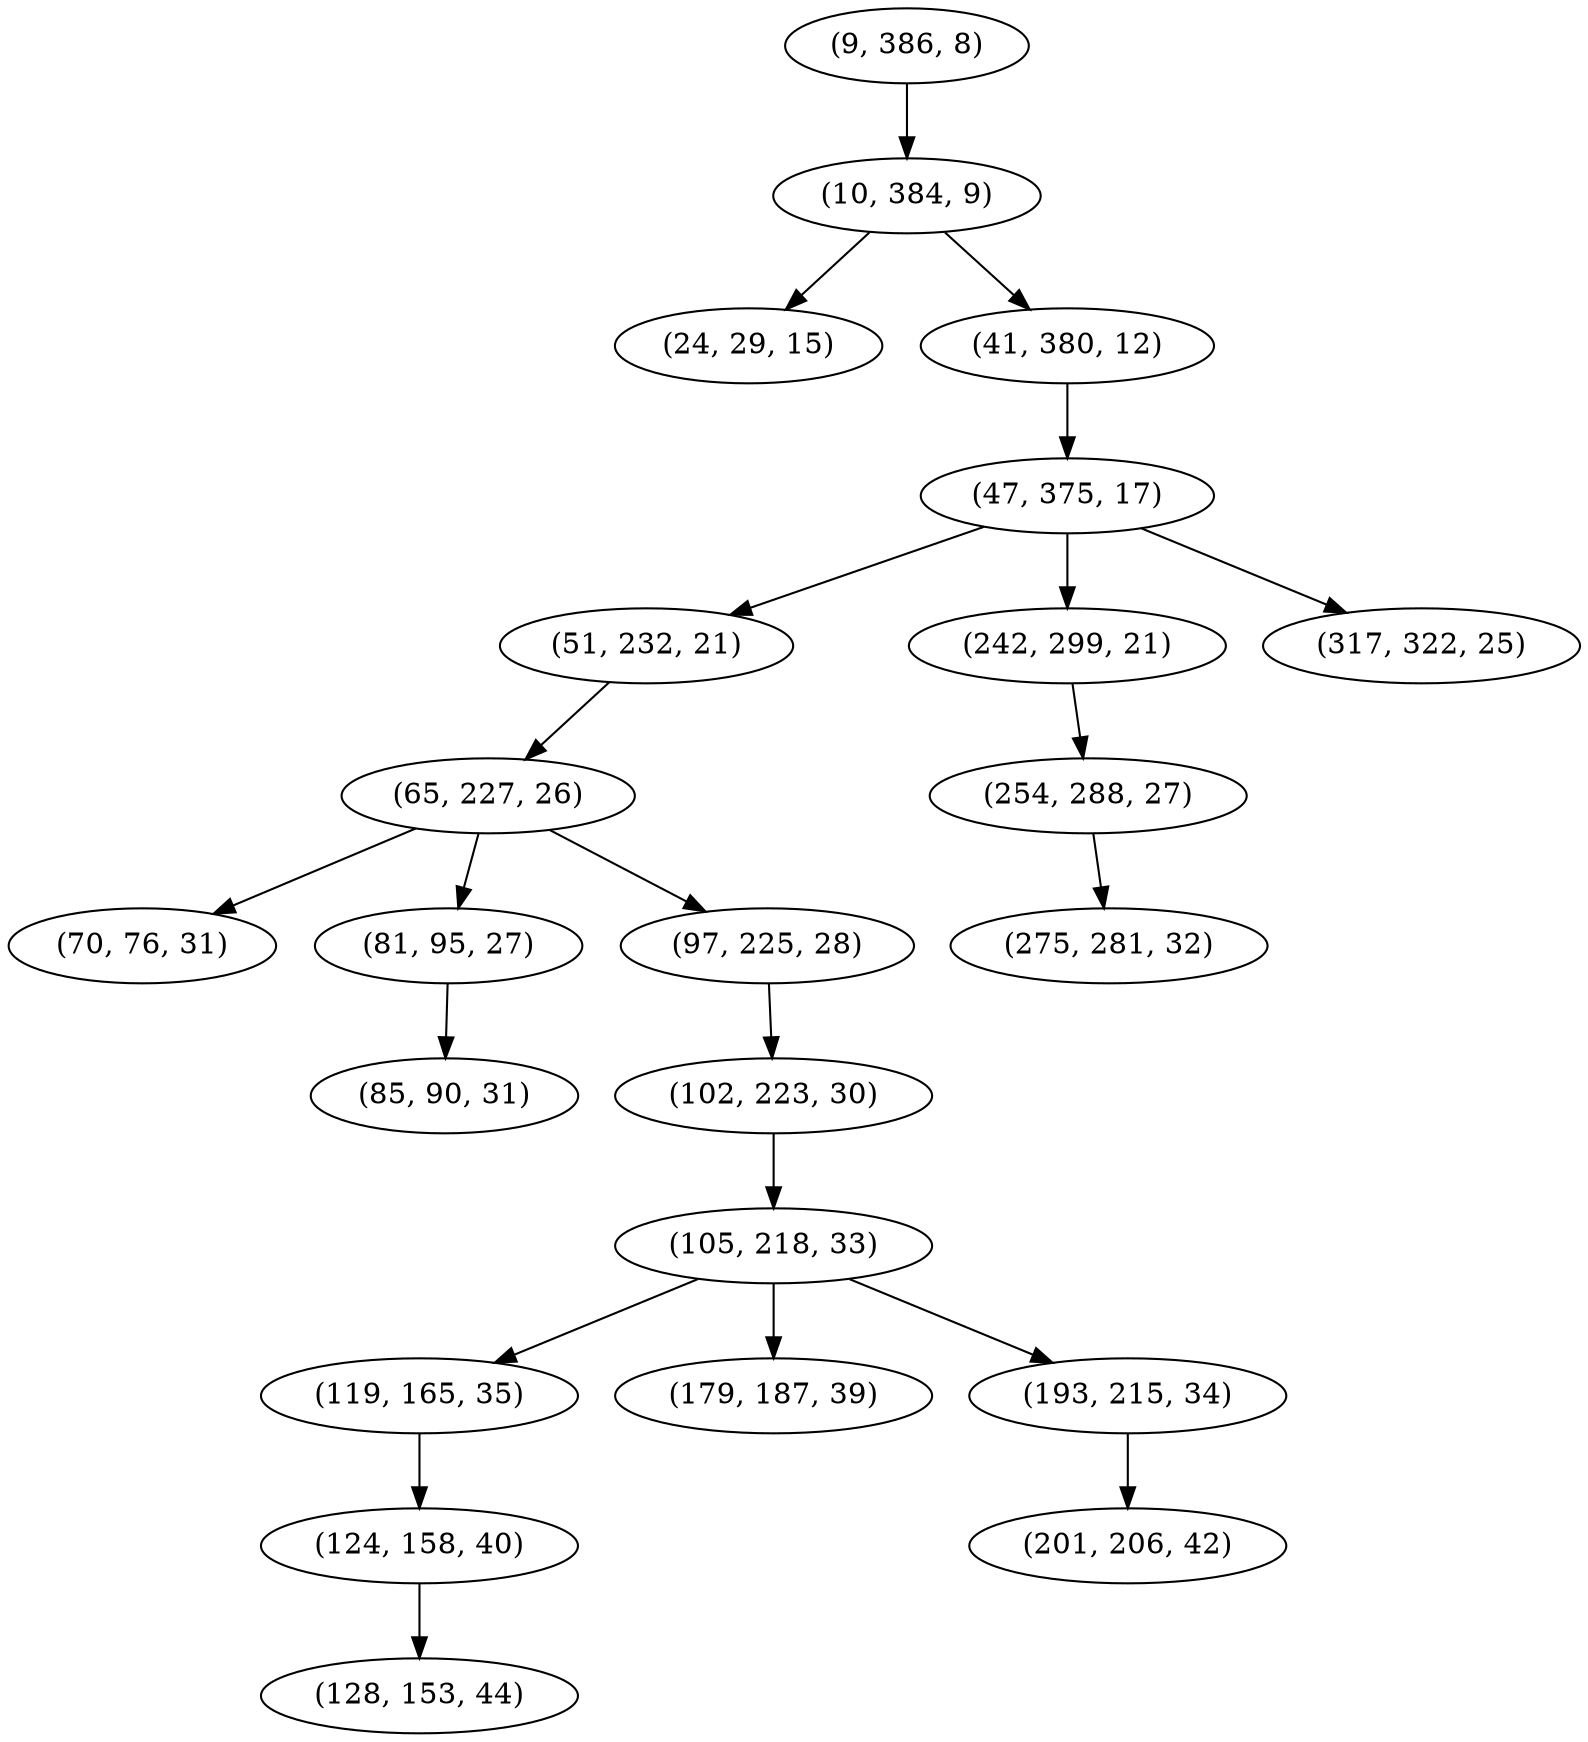 digraph tree {
    "(9, 386, 8)";
    "(10, 384, 9)";
    "(24, 29, 15)";
    "(41, 380, 12)";
    "(47, 375, 17)";
    "(51, 232, 21)";
    "(65, 227, 26)";
    "(70, 76, 31)";
    "(81, 95, 27)";
    "(85, 90, 31)";
    "(97, 225, 28)";
    "(102, 223, 30)";
    "(105, 218, 33)";
    "(119, 165, 35)";
    "(124, 158, 40)";
    "(128, 153, 44)";
    "(179, 187, 39)";
    "(193, 215, 34)";
    "(201, 206, 42)";
    "(242, 299, 21)";
    "(254, 288, 27)";
    "(275, 281, 32)";
    "(317, 322, 25)";
    "(9, 386, 8)" -> "(10, 384, 9)";
    "(10, 384, 9)" -> "(24, 29, 15)";
    "(10, 384, 9)" -> "(41, 380, 12)";
    "(41, 380, 12)" -> "(47, 375, 17)";
    "(47, 375, 17)" -> "(51, 232, 21)";
    "(47, 375, 17)" -> "(242, 299, 21)";
    "(47, 375, 17)" -> "(317, 322, 25)";
    "(51, 232, 21)" -> "(65, 227, 26)";
    "(65, 227, 26)" -> "(70, 76, 31)";
    "(65, 227, 26)" -> "(81, 95, 27)";
    "(65, 227, 26)" -> "(97, 225, 28)";
    "(81, 95, 27)" -> "(85, 90, 31)";
    "(97, 225, 28)" -> "(102, 223, 30)";
    "(102, 223, 30)" -> "(105, 218, 33)";
    "(105, 218, 33)" -> "(119, 165, 35)";
    "(105, 218, 33)" -> "(179, 187, 39)";
    "(105, 218, 33)" -> "(193, 215, 34)";
    "(119, 165, 35)" -> "(124, 158, 40)";
    "(124, 158, 40)" -> "(128, 153, 44)";
    "(193, 215, 34)" -> "(201, 206, 42)";
    "(242, 299, 21)" -> "(254, 288, 27)";
    "(254, 288, 27)" -> "(275, 281, 32)";
}
